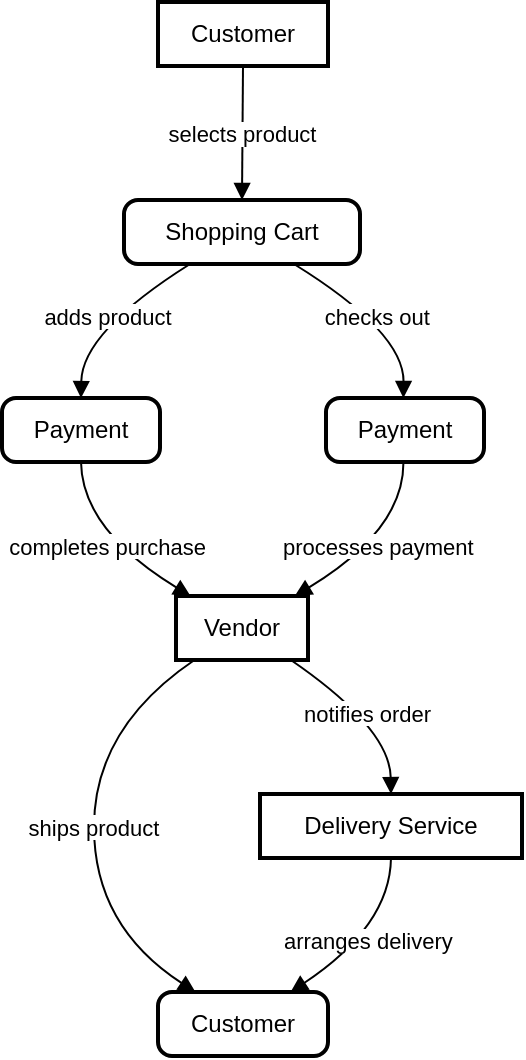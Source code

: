 <mxfile version="24.6.4" type="github">
  <diagram name="Page-1" id="3BHqnywI0zCCM9rkNVyO">
    <mxGraphModel>
      <root>
        <mxCell id="0" />
        <mxCell id="1" parent="0" />
        <mxCell id="2" value="Customer" style="whiteSpace=wrap;strokeWidth=2;" vertex="1" parent="1">
          <mxGeometry x="110" width="85" height="32" as="geometry" />
        </mxCell>
        <mxCell id="3" value="Shopping Cart" style="rounded=1;absoluteArcSize=1;arcSize=14;whiteSpace=wrap;strokeWidth=2;" vertex="1" parent="1">
          <mxGeometry x="93" y="99" width="118" height="32" as="geometry" />
        </mxCell>
        <mxCell id="4" value="Payment" style="rounded=1;absoluteArcSize=1;arcSize=14;whiteSpace=wrap;strokeWidth=2;" vertex="1" parent="1">
          <mxGeometry x="32" y="198" width="79" height="32" as="geometry" />
        </mxCell>
        <mxCell id="5" value="Vendor" style="whiteSpace=wrap;strokeWidth=2;" vertex="1" parent="1">
          <mxGeometry x="119" y="297" width="66" height="32" as="geometry" />
        </mxCell>
        <mxCell id="6" value="Customer" style="rounded=1;absoluteArcSize=1;arcSize=14;whiteSpace=wrap;strokeWidth=2;" vertex="1" parent="1">
          <mxGeometry x="110" y="495" width="85" height="32" as="geometry" />
        </mxCell>
        <mxCell id="7" value="Delivery Service" style="whiteSpace=wrap;strokeWidth=2;" vertex="1" parent="1">
          <mxGeometry x="161" y="396" width="131" height="32" as="geometry" />
        </mxCell>
        <mxCell id="8" value="Payment" style="rounded=1;absoluteArcSize=1;arcSize=14;whiteSpace=wrap;strokeWidth=2;" vertex="1" parent="1">
          <mxGeometry x="194" y="198" width="79" height="32" as="geometry" />
        </mxCell>
        <mxCell id="9" value="selects product" style="curved=1;startArrow=none;endArrow=block;exitX=0.5;exitY=1;entryX=0.5;entryY=0;" edge="1" parent="1" source="2" target="3">
          <mxGeometry relative="1" as="geometry">
            <Array as="points" />
          </mxGeometry>
        </mxCell>
        <mxCell id="10" value="adds product" style="curved=1;startArrow=none;endArrow=block;exitX=0.28;exitY=1;entryX=0.5;entryY=0;" edge="1" parent="1" source="3" target="4">
          <mxGeometry relative="1" as="geometry">
            <Array as="points">
              <mxPoint x="72" y="165" />
            </Array>
          </mxGeometry>
        </mxCell>
        <mxCell id="11" value="completes purchase" style="curved=1;startArrow=none;endArrow=block;exitX=0.5;exitY=1;entryX=0.11;entryY=0;" edge="1" parent="1" source="4" target="5">
          <mxGeometry relative="1" as="geometry">
            <Array as="points">
              <mxPoint x="72" y="264" />
            </Array>
          </mxGeometry>
        </mxCell>
        <mxCell id="12" value="ships product" style="curved=1;startArrow=none;endArrow=block;exitX=0.14;exitY=1;entryX=0.22;entryY=0;" edge="1" parent="1" source="5" target="6">
          <mxGeometry relative="1" as="geometry">
            <Array as="points">
              <mxPoint x="78" y="363" />
              <mxPoint x="78" y="462" />
            </Array>
          </mxGeometry>
        </mxCell>
        <mxCell id="13" value="notifies order" style="curved=1;startArrow=none;endArrow=block;exitX=0.87;exitY=1;entryX=0.5;entryY=0;" edge="1" parent="1" source="5" target="7">
          <mxGeometry relative="1" as="geometry">
            <Array as="points">
              <mxPoint x="226" y="363" />
            </Array>
          </mxGeometry>
        </mxCell>
        <mxCell id="14" value="arranges delivery" style="curved=1;startArrow=none;endArrow=block;exitX=0.5;exitY=1;entryX=0.78;entryY=0;" edge="1" parent="1" source="7" target="6">
          <mxGeometry relative="1" as="geometry">
            <Array as="points">
              <mxPoint x="226" y="462" />
            </Array>
          </mxGeometry>
        </mxCell>
        <mxCell id="15" value="checks out" style="curved=1;startArrow=none;endArrow=block;exitX=0.72;exitY=1;entryX=0.49;entryY=0;" edge="1" parent="1" source="3" target="8">
          <mxGeometry relative="1" as="geometry">
            <Array as="points">
              <mxPoint x="233" y="165" />
            </Array>
          </mxGeometry>
        </mxCell>
        <mxCell id="16" value="processes payment" style="curved=1;startArrow=none;endArrow=block;exitX=0.49;exitY=1;entryX=0.9;entryY=0;" edge="1" parent="1" source="8" target="5">
          <mxGeometry relative="1" as="geometry">
            <Array as="points">
              <mxPoint x="233" y="264" />
            </Array>
          </mxGeometry>
        </mxCell>
      </root>
    </mxGraphModel>
  </diagram>
</mxfile>
